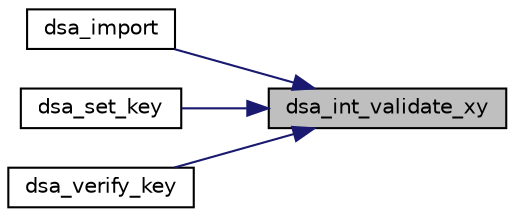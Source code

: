 digraph "dsa_int_validate_xy"
{
 // LATEX_PDF_SIZE
  edge [fontname="Helvetica",fontsize="10",labelfontname="Helvetica",labelfontsize="10"];
  node [fontname="Helvetica",fontsize="10",shape=record];
  rankdir="RL";
  Node10 [label="dsa_int_validate_xy",height=0.2,width=0.4,color="black", fillcolor="grey75", style="filled", fontcolor="black",tooltip="Validation of a DSA key (x and y values)"];
  Node10 -> Node11 [dir="back",color="midnightblue",fontsize="10",style="solid",fontname="Helvetica"];
  Node11 [label="dsa_import",height=0.2,width=0.4,color="black", fillcolor="white", style="filled",URL="$dsa__import_8c.html#ab814d8871b40e7f60c3ed6a16990dac2",tooltip="Import a DSA key."];
  Node10 -> Node12 [dir="back",color="midnightblue",fontsize="10",style="solid",fontname="Helvetica"];
  Node12 [label="dsa_set_key",height=0.2,width=0.4,color="black", fillcolor="white", style="filled",URL="$dsa__set_8c.html#af1f523bcd186e0fbb8ed127a80aba531",tooltip="Import DSA public or private key-part from raw numbers."];
  Node10 -> Node13 [dir="back",color="midnightblue",fontsize="10",style="solid",fontname="Helvetica"];
  Node13 [label="dsa_verify_key",height=0.2,width=0.4,color="black", fillcolor="white", style="filled",URL="$dsa__verify__key_8c.html#ab33288a9b242958a7ef81c677ffff516",tooltip="Validate a DSA key."];
}

